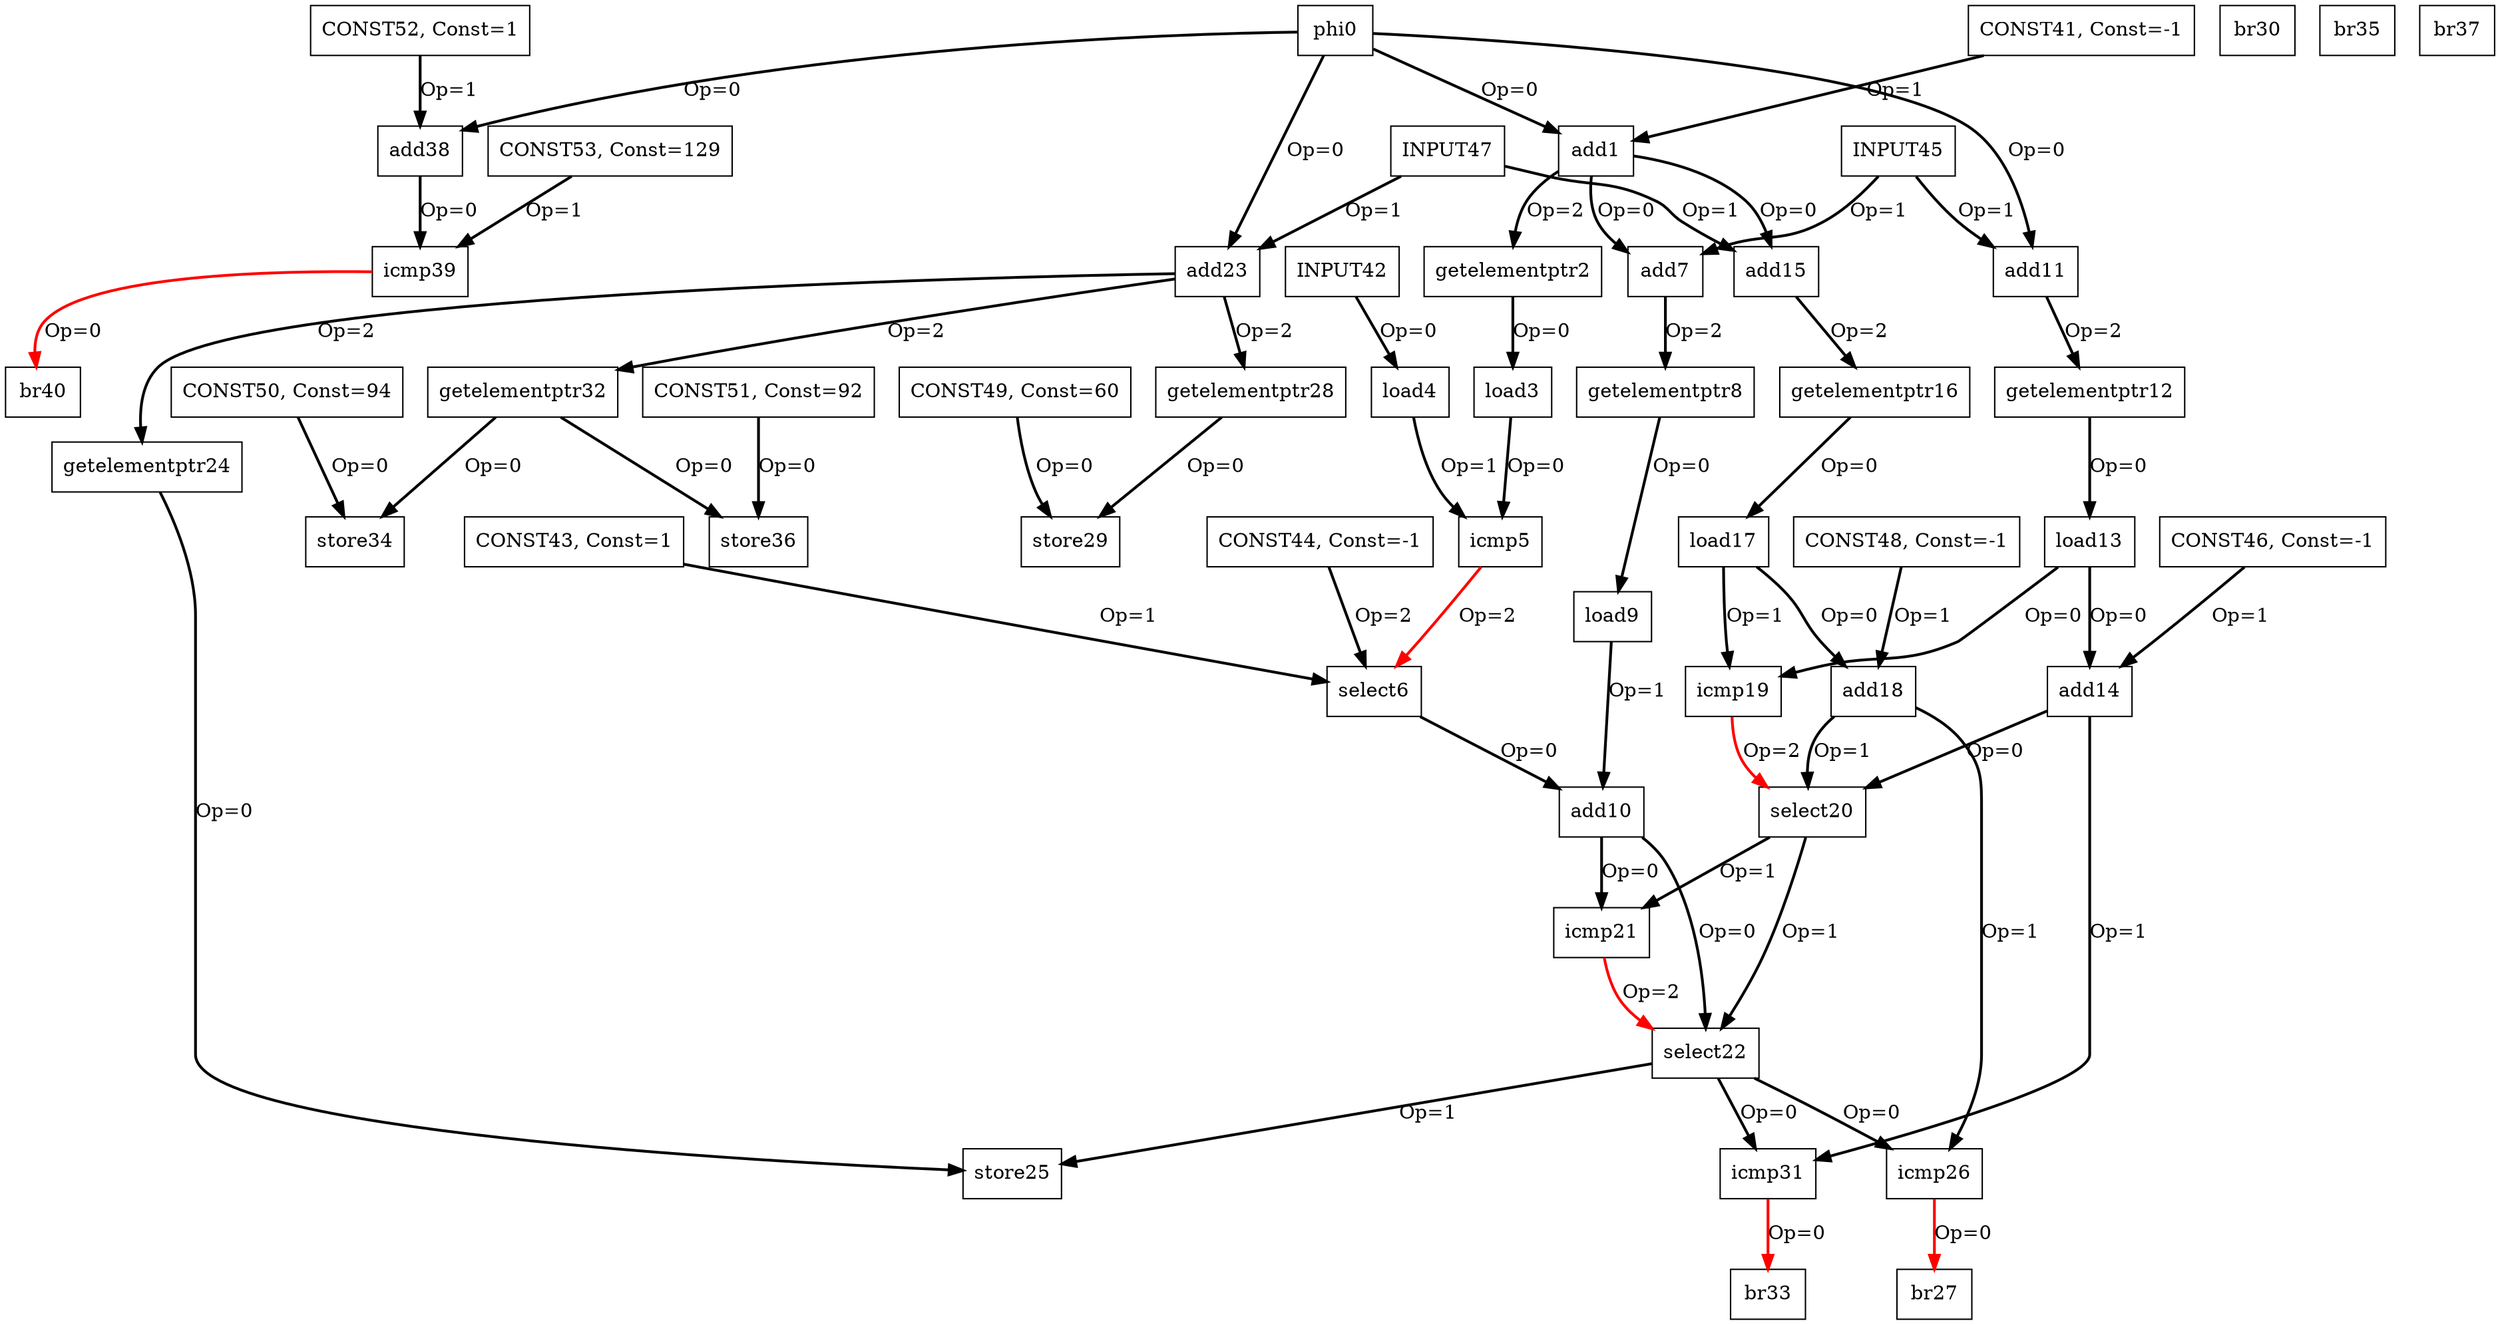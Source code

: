 Digraph G {
phi0[label = "phi0", shape = box, color = black];
add1[label = "add1", shape = box, color = black];
getelementptr2[label = "getelementptr2", shape = box, color = black];
load3[label = "load3", shape = box, color = black];
load4[label = "load4", shape = box, color = black];
icmp5[label = "icmp5", shape = box, color = black];
select6[label = "select6", shape = box, color = black];
add7[label = "add7", shape = box, color = black];
getelementptr8[label = "getelementptr8", shape = box, color = black];
load9[label = "load9", shape = box, color = black];
add10[label = "add10", shape = box, color = black];
add11[label = "add11", shape = box, color = black];
getelementptr12[label = "getelementptr12", shape = box, color = black];
load13[label = "load13", shape = box, color = black];
add14[label = "add14", shape = box, color = black];
add15[label = "add15", shape = box, color = black];
getelementptr16[label = "getelementptr16", shape = box, color = black];
load17[label = "load17", shape = box, color = black];
add18[label = "add18", shape = box, color = black];
icmp19[label = "icmp19", shape = box, color = black];
select20[label = "select20", shape = box, color = black];
icmp21[label = "icmp21", shape = box, color = black];
select22[label = "select22", shape = box, color = black];
add23[label = "add23", shape = box, color = black];
getelementptr24[label = "getelementptr24", shape = box, color = black];
store25[label = "store25", shape = box, color = black];
icmp26[label = "icmp26", shape = box, color = black];
br27[label = "br27", shape = box, color = black];
getelementptr28[label = "getelementptr28", shape = box, color = black];
store29[label = "store29", shape = box, color = black];
br30[label = "br30", shape = box, color = black];
icmp31[label = "icmp31", shape = box, color = black];
getelementptr32[label = "getelementptr32", shape = box, color = black];
br33[label = "br33", shape = box, color = black];
store34[label = "store34", shape = box, color = black];
br35[label = "br35", shape = box, color = black];
store36[label = "store36", shape = box, color = black];
br37[label = "br37", shape = box, color = black];
add38[label = "add38", shape = box, color = black];
icmp39[label = "icmp39", shape = box, color = black];
br40[label = "br40", shape = box, color = black];
CONST41[label = "CONST41, Const=-1", shape = box, color = black];
INPUT42[label = "INPUT42", shape = box, color = black];
CONST43[label = "CONST43, Const=1", shape = box, color = black];
CONST44[label = "CONST44, Const=-1", shape = box, color = black];
INPUT45[label = "INPUT45", shape = box, color = black];
CONST46[label = "CONST46, Const=-1", shape = box, color = black];
INPUT47[label = "INPUT47", shape = box, color = black];
CONST48[label = "CONST48, Const=-1", shape = box, color = black];
CONST49[label = "CONST49, Const=60", shape = box, color = black];
CONST50[label = "CONST50, Const=94", shape = box, color = black];
CONST51[label = "CONST51, Const=92", shape = box, color = black];
CONST52[label = "CONST52, Const=1", shape = box, color = black];
CONST53[label = "CONST53, Const=129", shape = box, color = black];
phi0 -> add38[color = black, style = bold, label = "Op=0"];
phi0 -> add23[color = black, style = bold, label = "Op=0"];
phi0 -> add11[color = black, style = bold, label = "Op=0"];
phi0 -> add1[color = black, style = bold, label = "Op=0"];
CONST41 -> add1[color = black, style = bold, label = "Op=1"];
add1 -> add15[color = black, style = bold, label = "Op=0"];
add1 -> add7[color = black, style = bold, label = "Op=0"];
add1 -> getelementptr2[color = black, style = bold, label = "Op=2"];
getelementptr2 -> load3[color = black, style = bold, label = "Op=0"];
load3 -> icmp5[color = black, style = bold, label = "Op=0"];
INPUT42 -> load4[color = black, style = bold, label = "Op=0"];
load4 -> icmp5[color = black, style = bold, label = "Op=1"];
icmp5 -> select6[color = red, style = bold, label = "Op=2"];
CONST43 -> select6[color = black, style = bold, label = "Op=1"];
CONST44 -> select6[color = black, style = bold, label = "Op=2"];
select6 -> add10[color = black, style = bold, label = "Op=0"];
INPUT45 -> add7[color = black, style = bold, label = "Op=1"];
add7 -> getelementptr8[color = black, style = bold, label = "Op=2"];
getelementptr8 -> load9[color = black, style = bold, label = "Op=0"];
load9 -> add10[color = black, style = bold, label = "Op=1"];
add10 -> select22[color = black, style = bold, label = "Op=0"];
add10 -> icmp21[color = black, style = bold, label = "Op=0"];
INPUT45 -> add11[color = black, style = bold, label = "Op=1"];
add11 -> getelementptr12[color = black, style = bold, label = "Op=2"];
getelementptr12 -> load13[color = black, style = bold, label = "Op=0"];
load13 -> icmp19[color = black, style = bold, label = "Op=0"];
load13 -> add14[color = black, style = bold, label = "Op=0"];
CONST46 -> add14[color = black, style = bold, label = "Op=1"];
add14 -> icmp31[color = black, style = bold, label = "Op=1"];
add14 -> select20[color = black, style = bold, label = "Op=0"];
INPUT47 -> add15[color = black, style = bold, label = "Op=1"];
add15 -> getelementptr16[color = black, style = bold, label = "Op=2"];
getelementptr16 -> load17[color = black, style = bold, label = "Op=0"];
load17 -> icmp19[color = black, style = bold, label = "Op=1"];
load17 -> add18[color = black, style = bold, label = "Op=0"];
CONST48 -> add18[color = black, style = bold, label = "Op=1"];
add18 -> icmp26[color = black, style = bold, label = "Op=1"];
add18 -> select20[color = black, style = bold, label = "Op=1"];
icmp19 -> select20[color = red, style = bold, label = "Op=2"];
select20 -> select22[color = black, style = bold, label = "Op=1"];
select20 -> icmp21[color = black, style = bold, label = "Op=1"];
icmp21 -> select22[color = red, style = bold, label = "Op=2"];
select22 -> icmp31[color = black, style = bold, label = "Op=0"];
select22 -> icmp26[color = black, style = bold, label = "Op=0"];
select22 -> store25[color = black, style = bold, label = "Op=1"];
INPUT47 -> add23[color = black, style = bold, label = "Op=1"];
add23 -> getelementptr32[color = black, style = bold, label = "Op=2"];
add23 -> getelementptr28[color = black, style = bold, label = "Op=2"];
add23 -> getelementptr24[color = black, style = bold, label = "Op=2"];
getelementptr24 -> store25[color = black, style = bold, label = "Op=0"];
icmp26 -> br27[color = red, style = bold, label = "Op=0"];
getelementptr28 -> store29[color = black, style = bold, label = "Op=0"];
CONST49 -> store29[color = black, style = bold, label = "Op=0"];
icmp31 -> br33[color = red, style = bold, label = "Op=0"];
getelementptr32 -> store36[color = black, style = bold, label = "Op=0"];
getelementptr32 -> store34[color = black, style = bold, label = "Op=0"];
CONST50 -> store34[color = black, style = bold, label = "Op=0"];
CONST51 -> store36[color = black, style = bold, label = "Op=0"];
CONST52 -> add38[color = black, style = bold, label = "Op=1"];
add38 -> icmp39[color = black, style = bold, label = "Op=0"];
CONST53 -> icmp39[color = black, style = bold, label = "Op=1"];
icmp39 -> br40[color = red, style = bold, label = "Op=0"];
}
